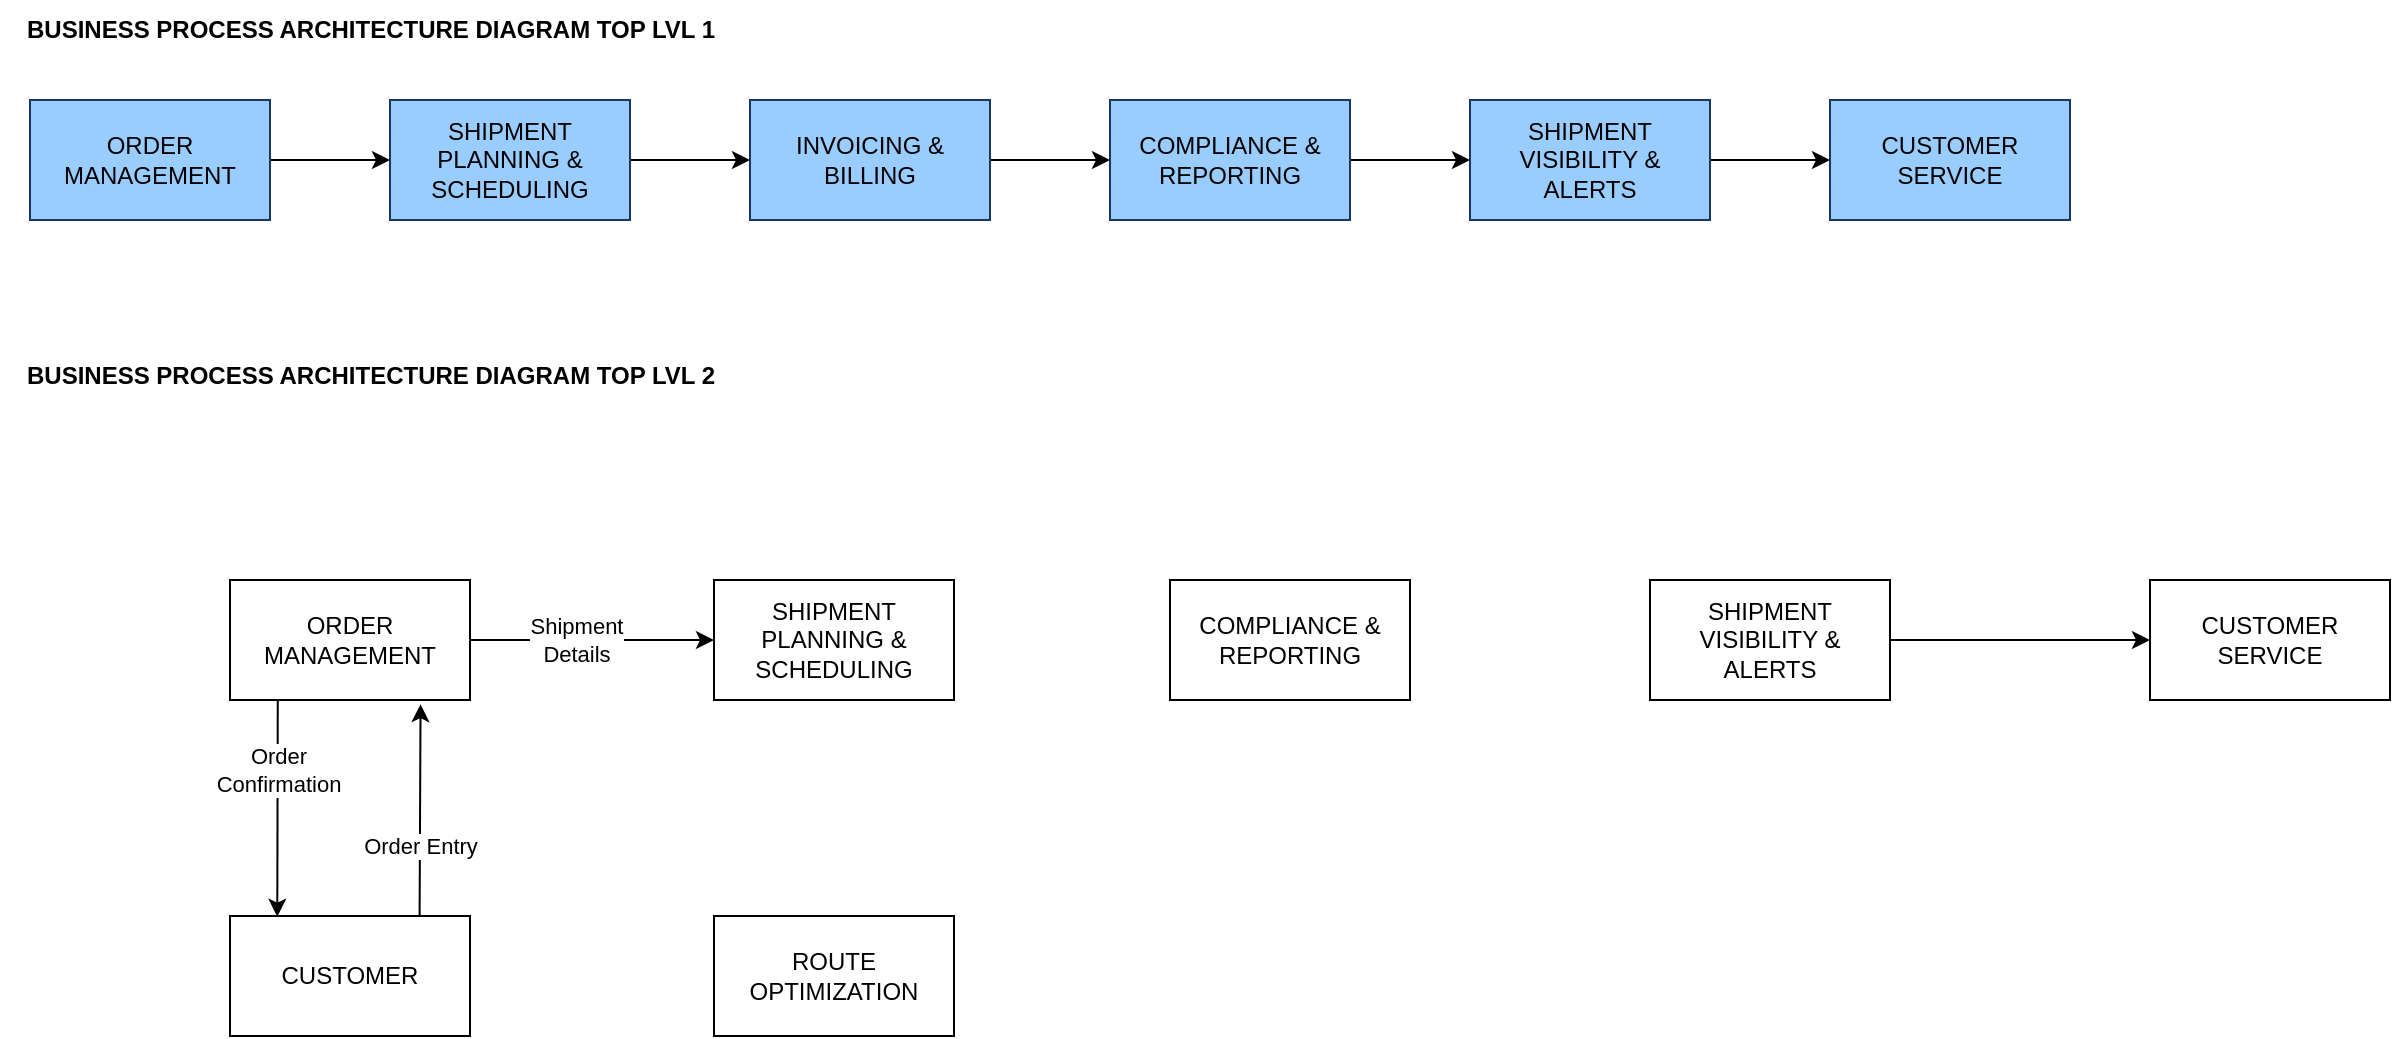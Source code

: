 <mxfile>
    <diagram name="Page-1" id="n72ECPnv3BkmL42Iqbjx">
        <mxGraphModel dx="848" dy="468" grid="1" gridSize="10" guides="1" tooltips="1" connect="1" arrows="1" fold="1" page="1" pageScale="1" pageWidth="850" pageHeight="1100" math="0" shadow="0">
            <root>
                <mxCell id="0"/>
                <mxCell id="1" parent="0"/>
                <mxCell id="MjfuHSj2xqx2umkEId21-4" style="edgeStyle=orthogonalEdgeStyle;rounded=0;orthogonalLoop=1;jettySize=auto;html=1;" parent="1" source="MjfuHSj2xqx2umkEId21-3" edge="1">
                    <mxGeometry relative="1" as="geometry">
                        <mxPoint x="220" y="110" as="targetPoint"/>
                    </mxGeometry>
                </mxCell>
                <mxCell id="MjfuHSj2xqx2umkEId21-3" value="ORDER&lt;br&gt;MANAGEMENT" style="rounded=0;whiteSpace=wrap;html=1;fillColor=#99CCFF;strokeColor=#1A3561;" parent="1" vertex="1">
                    <mxGeometry x="40" y="80" width="120" height="60" as="geometry"/>
                </mxCell>
                <mxCell id="MjfuHSj2xqx2umkEId21-6" style="edgeStyle=orthogonalEdgeStyle;rounded=0;orthogonalLoop=1;jettySize=auto;html=1;" parent="1" source="MjfuHSj2xqx2umkEId21-5" edge="1">
                    <mxGeometry relative="1" as="geometry">
                        <mxPoint x="400" y="110" as="targetPoint"/>
                    </mxGeometry>
                </mxCell>
                <mxCell id="MjfuHSj2xqx2umkEId21-5" value="SHIPMENT PLANNING &amp;amp; SCHEDULING" style="rounded=0;whiteSpace=wrap;html=1;strokeColor=#1A3561;fillColor=#99CCFF;" parent="1" vertex="1">
                    <mxGeometry x="220" y="80" width="120" height="60" as="geometry"/>
                </mxCell>
                <mxCell id="MjfuHSj2xqx2umkEId21-8" style="edgeStyle=orthogonalEdgeStyle;rounded=0;orthogonalLoop=1;jettySize=auto;html=1;" parent="1" source="MjfuHSj2xqx2umkEId21-7" edge="1">
                    <mxGeometry relative="1" as="geometry">
                        <mxPoint x="580" y="110" as="targetPoint"/>
                    </mxGeometry>
                </mxCell>
                <mxCell id="MjfuHSj2xqx2umkEId21-7" value="INVOICING &amp;amp; BILLING" style="rounded=0;whiteSpace=wrap;html=1;strokeColor=#1A3561;fillColor=#99CCFF;" parent="1" vertex="1">
                    <mxGeometry x="400" y="80" width="120" height="60" as="geometry"/>
                </mxCell>
                <mxCell id="MjfuHSj2xqx2umkEId21-10" style="edgeStyle=orthogonalEdgeStyle;rounded=0;orthogonalLoop=1;jettySize=auto;html=1;" parent="1" source="MjfuHSj2xqx2umkEId21-9" edge="1">
                    <mxGeometry relative="1" as="geometry">
                        <mxPoint x="760" y="110" as="targetPoint"/>
                    </mxGeometry>
                </mxCell>
                <mxCell id="MjfuHSj2xqx2umkEId21-9" value="COMPLIANCE &amp;amp; REPORTING" style="rounded=0;whiteSpace=wrap;html=1;fillColor=#99CCFF;strokeColor=#1A3561;" parent="1" vertex="1">
                    <mxGeometry x="580" y="80" width="120" height="60" as="geometry"/>
                </mxCell>
                <mxCell id="MjfuHSj2xqx2umkEId21-12" style="edgeStyle=orthogonalEdgeStyle;rounded=0;orthogonalLoop=1;jettySize=auto;html=1;" parent="1" source="MjfuHSj2xqx2umkEId21-11" edge="1">
                    <mxGeometry relative="1" as="geometry">
                        <mxPoint x="940" y="110" as="targetPoint"/>
                    </mxGeometry>
                </mxCell>
                <mxCell id="MjfuHSj2xqx2umkEId21-11" value="SHIPMENT VISIBILITY &amp;amp; ALERTS" style="rounded=0;whiteSpace=wrap;html=1;strokeColor=#1A3561;fillColor=#99CCFF;" parent="1" vertex="1">
                    <mxGeometry x="760" y="80" width="120" height="60" as="geometry"/>
                </mxCell>
                <mxCell id="MjfuHSj2xqx2umkEId21-13" value="CUSTOMER SERVICE" style="rounded=0;whiteSpace=wrap;html=1;strokeColor=#1A3561;fillColor=#99CCFF;" parent="1" vertex="1">
                    <mxGeometry x="940" y="80" width="120" height="60" as="geometry"/>
                </mxCell>
                <mxCell id="MjfuHSj2xqx2umkEId21-14" value="&lt;b&gt;BUSINESS PROCESS ARCHITECTURE DIAGRAM TOP LVL 1&lt;/b&gt;" style="text;html=1;align=center;verticalAlign=middle;resizable=0;points=[];autosize=1;strokeColor=none;fillColor=none;" parent="1" vertex="1">
                    <mxGeometry x="25" y="30" width="370" height="30" as="geometry"/>
                </mxCell>
                <mxCell id="MjfuHSj2xqx2umkEId21-16" value="&lt;b&gt;BUSINESS PROCESS ARCHITECTURE DIAGRAM TOP LVL 2&lt;/b&gt;" style="text;html=1;align=center;verticalAlign=middle;resizable=0;points=[];autosize=1;strokeColor=none;fillColor=none;" parent="1" vertex="1">
                    <mxGeometry x="25" y="203" width="370" height="30" as="geometry"/>
                </mxCell>
                <mxCell id="MjfuHSj2xqx2umkEId21-28" style="edgeStyle=orthogonalEdgeStyle;rounded=0;orthogonalLoop=1;jettySize=auto;html=1;entryX=0;entryY=0.5;entryDx=0;entryDy=0;" parent="1" source="MjfuHSj2xqx2umkEId21-17" target="MjfuHSj2xqx2umkEId21-27" edge="1">
                    <mxGeometry relative="1" as="geometry">
                        <mxPoint x="320" y="280" as="targetPoint"/>
                    </mxGeometry>
                </mxCell>
                <mxCell id="MjfuHSj2xqx2umkEId21-29" value="Shipment&lt;div&gt;Details&lt;/div&gt;" style="edgeLabel;html=1;align=center;verticalAlign=middle;resizable=0;points=[];" parent="MjfuHSj2xqx2umkEId21-28" vertex="1" connectable="0">
                    <mxGeometry x="-0.184" relative="1" as="geometry">
                        <mxPoint x="3" as="offset"/>
                    </mxGeometry>
                </mxCell>
                <mxCell id="MjfuHSj2xqx2umkEId21-17" value="ORDER MANAGEMENT" style="whiteSpace=wrap;html=1;" parent="1" vertex="1">
                    <mxGeometry x="140" y="320" width="120" height="60" as="geometry"/>
                </mxCell>
                <mxCell id="MjfuHSj2xqx2umkEId21-18" value="CUSTOMER" style="whiteSpace=wrap;html=1;" parent="1" vertex="1">
                    <mxGeometry x="140" y="488" width="120" height="60" as="geometry"/>
                </mxCell>
                <mxCell id="MjfuHSj2xqx2umkEId21-19" value="" style="endArrow=classic;html=1;rounded=0;exitX=0.79;exitY=-0.003;exitDx=0;exitDy=0;exitPerimeter=0;entryX=0.794;entryY=1.035;entryDx=0;entryDy=0;entryPerimeter=0;" parent="1" source="MjfuHSj2xqx2umkEId21-18" target="MjfuHSj2xqx2umkEId21-17" edge="1">
                    <mxGeometry relative="1" as="geometry">
                        <mxPoint x="100" y="390" as="sourcePoint"/>
                        <mxPoint x="360" y="420" as="targetPoint"/>
                    </mxGeometry>
                </mxCell>
                <mxCell id="MjfuHSj2xqx2umkEId21-20" value="Order Entry" style="edgeLabel;resizable=0;html=1;;align=center;verticalAlign=middle;" parent="MjfuHSj2xqx2umkEId21-19" connectable="0" vertex="1">
                    <mxGeometry relative="1" as="geometry">
                        <mxPoint y="18" as="offset"/>
                    </mxGeometry>
                </mxCell>
                <mxCell id="MjfuHSj2xqx2umkEId21-22" value="" style="endArrow=classic;html=1;rounded=0;exitX=0.199;exitY=1;exitDx=0;exitDy=0;exitPerimeter=0;entryX=0.197;entryY=0.006;entryDx=0;entryDy=0;entryPerimeter=0;" parent="1" source="MjfuHSj2xqx2umkEId21-17" target="MjfuHSj2xqx2umkEId21-18" edge="1">
                    <mxGeometry relative="1" as="geometry">
                        <mxPoint x="150" y="430" as="sourcePoint"/>
                        <mxPoint x="250" y="430" as="targetPoint"/>
                    </mxGeometry>
                </mxCell>
                <mxCell id="MjfuHSj2xqx2umkEId21-23" value="Order&lt;br&gt;Confirmation" style="edgeLabel;resizable=0;html=1;;align=center;verticalAlign=middle;" parent="MjfuHSj2xqx2umkEId21-22" connectable="0" vertex="1">
                    <mxGeometry relative="1" as="geometry">
                        <mxPoint y="-19" as="offset"/>
                    </mxGeometry>
                </mxCell>
                <mxCell id="MjfuHSj2xqx2umkEId21-27" value="SHIPMENT PLANNING &amp;amp; SCHEDULING" style="whiteSpace=wrap;html=1;" parent="1" vertex="1">
                    <mxGeometry x="382" y="320" width="120" height="60" as="geometry"/>
                </mxCell>
                <mxCell id="MjfuHSj2xqx2umkEId21-31" value="COMPLIANCE &amp;amp; REPORTING" style="whiteSpace=wrap;html=1;" parent="1" vertex="1">
                    <mxGeometry x="610" y="320" width="120" height="60" as="geometry"/>
                </mxCell>
                <mxCell id="3" style="edgeStyle=none;html=1;entryX=0;entryY=0.5;entryDx=0;entryDy=0;" edge="1" parent="1" source="MjfuHSj2xqx2umkEId21-33" target="MjfuHSj2xqx2umkEId21-34">
                    <mxGeometry relative="1" as="geometry"/>
                </mxCell>
                <mxCell id="MjfuHSj2xqx2umkEId21-33" value="SHIPMENT VISIBILITY &amp;amp; ALERTS" style="whiteSpace=wrap;html=1;" parent="1" vertex="1">
                    <mxGeometry x="850" y="320" width="120" height="60" as="geometry"/>
                </mxCell>
                <mxCell id="MjfuHSj2xqx2umkEId21-34" value="CUSTOMER SERVICE" style="whiteSpace=wrap;html=1;" parent="1" vertex="1">
                    <mxGeometry x="1100" y="320" width="120" height="60" as="geometry"/>
                </mxCell>
                <mxCell id="4" value="ROUTE&lt;br&gt;OPTIMIZATION" style="whiteSpace=wrap;html=1;" vertex="1" parent="1">
                    <mxGeometry x="382" y="488" width="120" height="60" as="geometry"/>
                </mxCell>
            </root>
        </mxGraphModel>
    </diagram>
</mxfile>